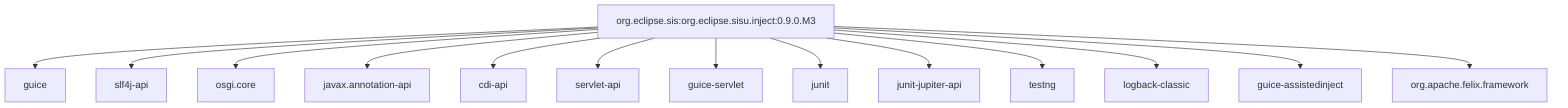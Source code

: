 graph TD
    org.eclipse.sis:org.eclipse.sisu.inject:0.9.0.M3 --> guice
    org.eclipse.sis:org.eclipse.sisu.inject:0.9.0.M3 --> slf4j-api
    org.eclipse.sis:org.eclipse.sisu.inject:0.9.0.M3 --> osgi.core
    org.eclipse.sis:org.eclipse.sisu.inject:0.9.0.M3 --> javax.annotation-api
    org.eclipse.sis:org.eclipse.sisu.inject:0.9.0.M3 --> cdi-api
    org.eclipse.sis:org.eclipse.sisu.inject:0.9.0.M3 --> servlet-api
    org.eclipse.sis:org.eclipse.sisu.inject:0.9.0.M3 --> guice-servlet
    org.eclipse.sis:org.eclipse.sisu.inject:0.9.0.M3 --> junit
    org.eclipse.sis:org.eclipse.sisu.inject:0.9.0.M3 --> junit-jupiter-api
    org.eclipse.sis:org.eclipse.sisu.inject:0.9.0.M3 --> testng
    org.eclipse.sis:org.eclipse.sisu.inject:0.9.0.M3 --> logback-classic
    org.eclipse.sis:org.eclipse.sisu.inject:0.9.0.M3 --> guice-assistedinject
    org.eclipse.sis:org.eclipse.sisu.inject:0.9.0.M3 --> org.apache.felix.framework